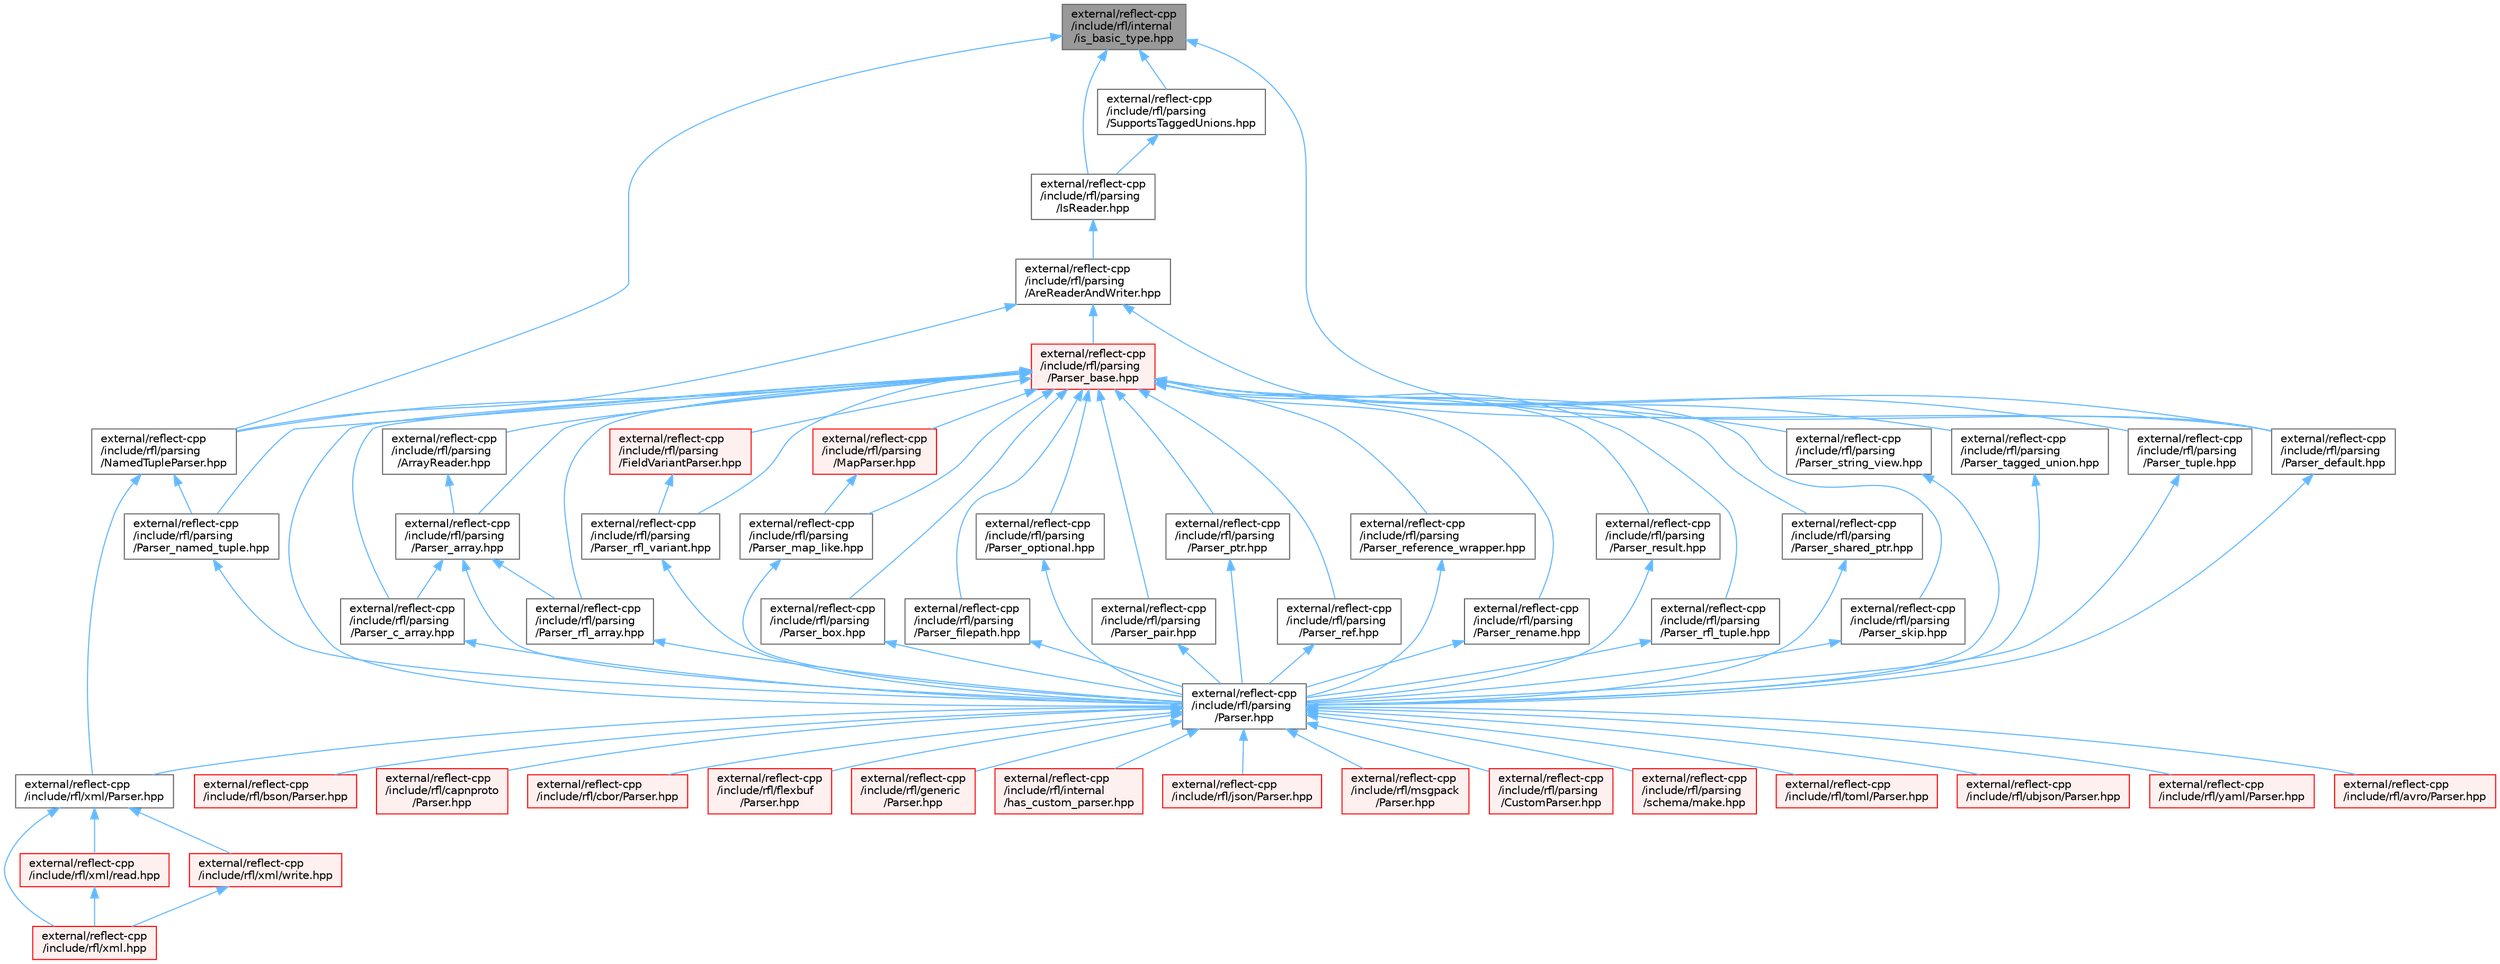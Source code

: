 digraph "external/reflect-cpp/include/rfl/internal/is_basic_type.hpp"
{
 // LATEX_PDF_SIZE
  bgcolor="transparent";
  edge [fontname=Helvetica,fontsize=10,labelfontname=Helvetica,labelfontsize=10];
  node [fontname=Helvetica,fontsize=10,shape=box,height=0.2,width=0.4];
  Node1 [id="Node000001",label="external/reflect-cpp\l/include/rfl/internal\l/is_basic_type.hpp",height=0.2,width=0.4,color="gray40", fillcolor="grey60", style="filled", fontcolor="black",tooltip=" "];
  Node1 -> Node2 [id="edge86_Node000001_Node000002",dir="back",color="steelblue1",style="solid",tooltip=" "];
  Node2 [id="Node000002",label="external/reflect-cpp\l/include/rfl/parsing\l/IsReader.hpp",height=0.2,width=0.4,color="grey40", fillcolor="white", style="filled",URL="$_is_reader_8hpp.html",tooltip=" "];
  Node2 -> Node3 [id="edge87_Node000002_Node000003",dir="back",color="steelblue1",style="solid",tooltip=" "];
  Node3 [id="Node000003",label="external/reflect-cpp\l/include/rfl/parsing\l/AreReaderAndWriter.hpp",height=0.2,width=0.4,color="grey40", fillcolor="white", style="filled",URL="$_are_reader_and_writer_8hpp.html",tooltip=" "];
  Node3 -> Node4 [id="edge88_Node000003_Node000004",dir="back",color="steelblue1",style="solid",tooltip=" "];
  Node4 [id="Node000004",label="external/reflect-cpp\l/include/rfl/parsing\l/NamedTupleParser.hpp",height=0.2,width=0.4,color="grey40", fillcolor="white", style="filled",URL="$_named_tuple_parser_8hpp.html",tooltip=" "];
  Node4 -> Node5 [id="edge89_Node000004_Node000005",dir="back",color="steelblue1",style="solid",tooltip=" "];
  Node5 [id="Node000005",label="external/reflect-cpp\l/include/rfl/parsing\l/Parser_named_tuple.hpp",height=0.2,width=0.4,color="grey40", fillcolor="white", style="filled",URL="$_parser__named__tuple_8hpp.html",tooltip=" "];
  Node5 -> Node6 [id="edge90_Node000005_Node000006",dir="back",color="steelblue1",style="solid",tooltip=" "];
  Node6 [id="Node000006",label="external/reflect-cpp\l/include/rfl/parsing\l/Parser.hpp",height=0.2,width=0.4,color="grey40", fillcolor="white", style="filled",URL="$parsing_2_parser_8hpp.html",tooltip=" "];
  Node6 -> Node7 [id="edge91_Node000006_Node000007",dir="back",color="steelblue1",style="solid",tooltip=" "];
  Node7 [id="Node000007",label="external/reflect-cpp\l/include/rfl/avro/Parser.hpp",height=0.2,width=0.4,color="red", fillcolor="#FFF0F0", style="filled",URL="$avro_2_parser_8hpp.html",tooltip=" "];
  Node6 -> Node66 [id="edge92_Node000006_Node000066",dir="back",color="steelblue1",style="solid",tooltip=" "];
  Node66 [id="Node000066",label="external/reflect-cpp\l/include/rfl/bson/Parser.hpp",height=0.2,width=0.4,color="red", fillcolor="#FFF0F0", style="filled",URL="$bson_2_parser_8hpp.html",tooltip=" "];
  Node6 -> Node111 [id="edge93_Node000006_Node000111",dir="back",color="steelblue1",style="solid",tooltip=" "];
  Node111 [id="Node000111",label="external/reflect-cpp\l/include/rfl/capnproto\l/Parser.hpp",height=0.2,width=0.4,color="red", fillcolor="#FFF0F0", style="filled",URL="$capnproto_2_parser_8hpp.html",tooltip=" "];
  Node6 -> Node164 [id="edge94_Node000006_Node000164",dir="back",color="steelblue1",style="solid",tooltip=" "];
  Node164 [id="Node000164",label="external/reflect-cpp\l/include/rfl/cbor/Parser.hpp",height=0.2,width=0.4,color="red", fillcolor="#FFF0F0", style="filled",URL="$cbor_2_parser_8hpp.html",tooltip=" "];
  Node6 -> Node210 [id="edge95_Node000006_Node000210",dir="back",color="steelblue1",style="solid",tooltip=" "];
  Node210 [id="Node000210",label="external/reflect-cpp\l/include/rfl/flexbuf\l/Parser.hpp",height=0.2,width=0.4,color="red", fillcolor="#FFF0F0", style="filled",URL="$flexbuf_2_parser_8hpp.html",tooltip=" "];
  Node6 -> Node255 [id="edge96_Node000006_Node000255",dir="back",color="steelblue1",style="solid",tooltip=" "];
  Node255 [id="Node000255",label="external/reflect-cpp\l/include/rfl/generic\l/Parser.hpp",height=0.2,width=0.4,color="red", fillcolor="#FFF0F0", style="filled",URL="$generic_2_parser_8hpp.html",tooltip=" "];
  Node6 -> Node694 [id="edge97_Node000006_Node000694",dir="back",color="steelblue1",style="solid",tooltip=" "];
  Node694 [id="Node000694",label="external/reflect-cpp\l/include/rfl/internal\l/has_custom_parser.hpp",height=0.2,width=0.4,color="red", fillcolor="#FFF0F0", style="filled",URL="$has__custom__parser_8hpp.html",tooltip=" "];
  Node6 -> Node695 [id="edge98_Node000006_Node000695",dir="back",color="steelblue1",style="solid",tooltip=" "];
  Node695 [id="Node000695",label="external/reflect-cpp\l/include/rfl/json/Parser.hpp",height=0.2,width=0.4,color="red", fillcolor="#FFF0F0", style="filled",URL="$json_2_parser_8hpp.html",tooltip=" "];
  Node6 -> Node703 [id="edge99_Node000006_Node000703",dir="back",color="steelblue1",style="solid",tooltip=" "];
  Node703 [id="Node000703",label="external/reflect-cpp\l/include/rfl/msgpack\l/Parser.hpp",height=0.2,width=0.4,color="red", fillcolor="#FFF0F0", style="filled",URL="$msgpack_2_parser_8hpp.html",tooltip=" "];
  Node6 -> Node708 [id="edge100_Node000006_Node000708",dir="back",color="steelblue1",style="solid",tooltip=" "];
  Node708 [id="Node000708",label="external/reflect-cpp\l/include/rfl/parsing\l/CustomParser.hpp",height=0.2,width=0.4,color="red", fillcolor="#FFF0F0", style="filled",URL="$_custom_parser_8hpp.html",tooltip=" "];
  Node6 -> Node709 [id="edge101_Node000006_Node000709",dir="back",color="steelblue1",style="solid",tooltip=" "];
  Node709 [id="Node000709",label="external/reflect-cpp\l/include/rfl/parsing\l/schema/make.hpp",height=0.2,width=0.4,color="red", fillcolor="#FFF0F0", style="filled",URL="$make_8hpp.html",tooltip=" "];
  Node6 -> Node521 [id="edge102_Node000006_Node000521",dir="back",color="steelblue1",style="solid",tooltip=" "];
  Node521 [id="Node000521",label="external/reflect-cpp\l/include/rfl/toml/Parser.hpp",height=0.2,width=0.4,color="red", fillcolor="#FFF0F0", style="filled",URL="$toml_2_parser_8hpp.html",tooltip=" "];
  Node6 -> Node710 [id="edge103_Node000006_Node000710",dir="back",color="steelblue1",style="solid",tooltip=" "];
  Node710 [id="Node000710",label="external/reflect-cpp\l/include/rfl/ubjson/Parser.hpp",height=0.2,width=0.4,color="red", fillcolor="#FFF0F0", style="filled",URL="$ubjson_2_parser_8hpp.html",tooltip=" "];
  Node6 -> Node715 [id="edge104_Node000006_Node000715",dir="back",color="steelblue1",style="solid",tooltip=" "];
  Node715 [id="Node000715",label="external/reflect-cpp\l/include/rfl/xml/Parser.hpp",height=0.2,width=0.4,color="grey40", fillcolor="white", style="filled",URL="$xml_2_parser_8hpp.html",tooltip=" "];
  Node715 -> Node607 [id="edge105_Node000715_Node000607",dir="back",color="steelblue1",style="solid",tooltip=" "];
  Node607 [id="Node000607",label="external/reflect-cpp\l/include/rfl/xml.hpp",height=0.2,width=0.4,color="red", fillcolor="#FFF0F0", style="filled",URL="$xml_8hpp.html",tooltip=" "];
  Node715 -> Node716 [id="edge106_Node000715_Node000716",dir="back",color="steelblue1",style="solid",tooltip=" "];
  Node716 [id="Node000716",label="external/reflect-cpp\l/include/rfl/xml/read.hpp",height=0.2,width=0.4,color="red", fillcolor="#FFF0F0", style="filled",URL="$xml_2read_8hpp.html",tooltip=" "];
  Node716 -> Node607 [id="edge107_Node000716_Node000607",dir="back",color="steelblue1",style="solid",tooltip=" "];
  Node715 -> Node718 [id="edge108_Node000715_Node000718",dir="back",color="steelblue1",style="solid",tooltip=" "];
  Node718 [id="Node000718",label="external/reflect-cpp\l/include/rfl/xml/write.hpp",height=0.2,width=0.4,color="red", fillcolor="#FFF0F0", style="filled",URL="$xml_2write_8hpp.html",tooltip=" "];
  Node718 -> Node607 [id="edge109_Node000718_Node000607",dir="back",color="steelblue1",style="solid",tooltip=" "];
  Node6 -> Node720 [id="edge110_Node000006_Node000720",dir="back",color="steelblue1",style="solid",tooltip=" "];
  Node720 [id="Node000720",label="external/reflect-cpp\l/include/rfl/yaml/Parser.hpp",height=0.2,width=0.4,color="red", fillcolor="#FFF0F0", style="filled",URL="$yaml_2_parser_8hpp.html",tooltip=" "];
  Node4 -> Node715 [id="edge111_Node000004_Node000715",dir="back",color="steelblue1",style="solid",tooltip=" "];
  Node3 -> Node725 [id="edge112_Node000003_Node000725",dir="back",color="steelblue1",style="solid",tooltip=" "];
  Node725 [id="Node000725",label="external/reflect-cpp\l/include/rfl/parsing\l/Parser_base.hpp",height=0.2,width=0.4,color="red", fillcolor="#FFF0F0", style="filled",URL="$_parser__base_8hpp.html",tooltip=" "];
  Node725 -> Node726 [id="edge113_Node000725_Node000726",dir="back",color="steelblue1",style="solid",tooltip=" "];
  Node726 [id="Node000726",label="external/reflect-cpp\l/include/rfl/parsing\l/ArrayReader.hpp",height=0.2,width=0.4,color="grey40", fillcolor="white", style="filled",URL="$_array_reader_8hpp.html",tooltip=" "];
  Node726 -> Node727 [id="edge114_Node000726_Node000727",dir="back",color="steelblue1",style="solid",tooltip=" "];
  Node727 [id="Node000727",label="external/reflect-cpp\l/include/rfl/parsing\l/Parser_array.hpp",height=0.2,width=0.4,color="grey40", fillcolor="white", style="filled",URL="$_parser__array_8hpp.html",tooltip=" "];
  Node727 -> Node6 [id="edge115_Node000727_Node000006",dir="back",color="steelblue1",style="solid",tooltip=" "];
  Node727 -> Node728 [id="edge116_Node000727_Node000728",dir="back",color="steelblue1",style="solid",tooltip=" "];
  Node728 [id="Node000728",label="external/reflect-cpp\l/include/rfl/parsing\l/Parser_c_array.hpp",height=0.2,width=0.4,color="grey40", fillcolor="white", style="filled",URL="$_parser__c__array_8hpp.html",tooltip=" "];
  Node728 -> Node6 [id="edge117_Node000728_Node000006",dir="back",color="steelblue1",style="solid",tooltip=" "];
  Node727 -> Node729 [id="edge118_Node000727_Node000729",dir="back",color="steelblue1",style="solid",tooltip=" "];
  Node729 [id="Node000729",label="external/reflect-cpp\l/include/rfl/parsing\l/Parser_rfl_array.hpp",height=0.2,width=0.4,color="grey40", fillcolor="white", style="filled",URL="$_parser__rfl__array_8hpp.html",tooltip=" "];
  Node729 -> Node6 [id="edge119_Node000729_Node000006",dir="back",color="steelblue1",style="solid",tooltip=" "];
  Node725 -> Node730 [id="edge120_Node000725_Node000730",dir="back",color="steelblue1",style="solid",tooltip=" "];
  Node730 [id="Node000730",label="external/reflect-cpp\l/include/rfl/parsing\l/FieldVariantParser.hpp",height=0.2,width=0.4,color="red", fillcolor="#FFF0F0", style="filled",URL="$_field_variant_parser_8hpp.html",tooltip=" "];
  Node730 -> Node731 [id="edge121_Node000730_Node000731",dir="back",color="steelblue1",style="solid",tooltip=" "];
  Node731 [id="Node000731",label="external/reflect-cpp\l/include/rfl/parsing\l/Parser_rfl_variant.hpp",height=0.2,width=0.4,color="grey40", fillcolor="white", style="filled",URL="$_parser__rfl__variant_8hpp.html",tooltip=" "];
  Node731 -> Node6 [id="edge122_Node000731_Node000006",dir="back",color="steelblue1",style="solid",tooltip=" "];
  Node725 -> Node733 [id="edge123_Node000725_Node000733",dir="back",color="steelblue1",style="solid",tooltip=" "];
  Node733 [id="Node000733",label="external/reflect-cpp\l/include/rfl/parsing\l/MapParser.hpp",height=0.2,width=0.4,color="red", fillcolor="#FFF0F0", style="filled",URL="$_map_parser_8hpp.html",tooltip=" "];
  Node733 -> Node734 [id="edge124_Node000733_Node000734",dir="back",color="steelblue1",style="solid",tooltip=" "];
  Node734 [id="Node000734",label="external/reflect-cpp\l/include/rfl/parsing\l/Parser_map_like.hpp",height=0.2,width=0.4,color="grey40", fillcolor="white", style="filled",URL="$_parser__map__like_8hpp.html",tooltip=" "];
  Node734 -> Node6 [id="edge125_Node000734_Node000006",dir="back",color="steelblue1",style="solid",tooltip=" "];
  Node725 -> Node4 [id="edge126_Node000725_Node000004",dir="back",color="steelblue1",style="solid",tooltip=" "];
  Node725 -> Node6 [id="edge127_Node000725_Node000006",dir="back",color="steelblue1",style="solid",tooltip=" "];
  Node725 -> Node727 [id="edge128_Node000725_Node000727",dir="back",color="steelblue1",style="solid",tooltip=" "];
  Node725 -> Node737 [id="edge129_Node000725_Node000737",dir="back",color="steelblue1",style="solid",tooltip=" "];
  Node737 [id="Node000737",label="external/reflect-cpp\l/include/rfl/parsing\l/Parser_box.hpp",height=0.2,width=0.4,color="grey40", fillcolor="white", style="filled",URL="$_parser__box_8hpp.html",tooltip=" "];
  Node737 -> Node6 [id="edge130_Node000737_Node000006",dir="back",color="steelblue1",style="solid",tooltip=" "];
  Node725 -> Node728 [id="edge131_Node000725_Node000728",dir="back",color="steelblue1",style="solid",tooltip=" "];
  Node725 -> Node738 [id="edge132_Node000725_Node000738",dir="back",color="steelblue1",style="solid",tooltip=" "];
  Node738 [id="Node000738",label="external/reflect-cpp\l/include/rfl/parsing\l/Parser_default.hpp",height=0.2,width=0.4,color="grey40", fillcolor="white", style="filled",URL="$_parser__default_8hpp.html",tooltip=" "];
  Node738 -> Node6 [id="edge133_Node000738_Node000006",dir="back",color="steelblue1",style="solid",tooltip=" "];
  Node725 -> Node739 [id="edge134_Node000725_Node000739",dir="back",color="steelblue1",style="solid",tooltip=" "];
  Node739 [id="Node000739",label="external/reflect-cpp\l/include/rfl/parsing\l/Parser_filepath.hpp",height=0.2,width=0.4,color="grey40", fillcolor="white", style="filled",URL="$_parser__filepath_8hpp.html",tooltip=" "];
  Node739 -> Node6 [id="edge135_Node000739_Node000006",dir="back",color="steelblue1",style="solid",tooltip=" "];
  Node725 -> Node734 [id="edge136_Node000725_Node000734",dir="back",color="steelblue1",style="solid",tooltip=" "];
  Node725 -> Node5 [id="edge137_Node000725_Node000005",dir="back",color="steelblue1",style="solid",tooltip=" "];
  Node725 -> Node740 [id="edge138_Node000725_Node000740",dir="back",color="steelblue1",style="solid",tooltip=" "];
  Node740 [id="Node000740",label="external/reflect-cpp\l/include/rfl/parsing\l/Parser_optional.hpp",height=0.2,width=0.4,color="grey40", fillcolor="white", style="filled",URL="$_parser__optional_8hpp.html",tooltip=" "];
  Node740 -> Node6 [id="edge139_Node000740_Node000006",dir="back",color="steelblue1",style="solid",tooltip=" "];
  Node725 -> Node741 [id="edge140_Node000725_Node000741",dir="back",color="steelblue1",style="solid",tooltip=" "];
  Node741 [id="Node000741",label="external/reflect-cpp\l/include/rfl/parsing\l/Parser_pair.hpp",height=0.2,width=0.4,color="grey40", fillcolor="white", style="filled",URL="$_parser__pair_8hpp.html",tooltip=" "];
  Node741 -> Node6 [id="edge141_Node000741_Node000006",dir="back",color="steelblue1",style="solid",tooltip=" "];
  Node725 -> Node742 [id="edge142_Node000725_Node000742",dir="back",color="steelblue1",style="solid",tooltip=" "];
  Node742 [id="Node000742",label="external/reflect-cpp\l/include/rfl/parsing\l/Parser_ptr.hpp",height=0.2,width=0.4,color="grey40", fillcolor="white", style="filled",URL="$_parser__ptr_8hpp.html",tooltip=" "];
  Node742 -> Node6 [id="edge143_Node000742_Node000006",dir="back",color="steelblue1",style="solid",tooltip=" "];
  Node725 -> Node743 [id="edge144_Node000725_Node000743",dir="back",color="steelblue1",style="solid",tooltip=" "];
  Node743 [id="Node000743",label="external/reflect-cpp\l/include/rfl/parsing\l/Parser_ref.hpp",height=0.2,width=0.4,color="grey40", fillcolor="white", style="filled",URL="$_parser__ref_8hpp.html",tooltip=" "];
  Node743 -> Node6 [id="edge145_Node000743_Node000006",dir="back",color="steelblue1",style="solid",tooltip=" "];
  Node725 -> Node744 [id="edge146_Node000725_Node000744",dir="back",color="steelblue1",style="solid",tooltip=" "];
  Node744 [id="Node000744",label="external/reflect-cpp\l/include/rfl/parsing\l/Parser_reference_wrapper.hpp",height=0.2,width=0.4,color="grey40", fillcolor="white", style="filled",URL="$_parser__reference__wrapper_8hpp.html",tooltip=" "];
  Node744 -> Node6 [id="edge147_Node000744_Node000006",dir="back",color="steelblue1",style="solid",tooltip=" "];
  Node725 -> Node745 [id="edge148_Node000725_Node000745",dir="back",color="steelblue1",style="solid",tooltip=" "];
  Node745 [id="Node000745",label="external/reflect-cpp\l/include/rfl/parsing\l/Parser_rename.hpp",height=0.2,width=0.4,color="grey40", fillcolor="white", style="filled",URL="$_parser__rename_8hpp.html",tooltip=" "];
  Node745 -> Node6 [id="edge149_Node000745_Node000006",dir="back",color="steelblue1",style="solid",tooltip=" "];
  Node725 -> Node746 [id="edge150_Node000725_Node000746",dir="back",color="steelblue1",style="solid",tooltip=" "];
  Node746 [id="Node000746",label="external/reflect-cpp\l/include/rfl/parsing\l/Parser_result.hpp",height=0.2,width=0.4,color="grey40", fillcolor="white", style="filled",URL="$_parser__result_8hpp.html",tooltip=" "];
  Node746 -> Node6 [id="edge151_Node000746_Node000006",dir="back",color="steelblue1",style="solid",tooltip=" "];
  Node725 -> Node729 [id="edge152_Node000725_Node000729",dir="back",color="steelblue1",style="solid",tooltip=" "];
  Node725 -> Node747 [id="edge153_Node000725_Node000747",dir="back",color="steelblue1",style="solid",tooltip=" "];
  Node747 [id="Node000747",label="external/reflect-cpp\l/include/rfl/parsing\l/Parser_rfl_tuple.hpp",height=0.2,width=0.4,color="grey40", fillcolor="white", style="filled",URL="$_parser__rfl__tuple_8hpp.html",tooltip=" "];
  Node747 -> Node6 [id="edge154_Node000747_Node000006",dir="back",color="steelblue1",style="solid",tooltip=" "];
  Node725 -> Node731 [id="edge155_Node000725_Node000731",dir="back",color="steelblue1",style="solid",tooltip=" "];
  Node725 -> Node748 [id="edge156_Node000725_Node000748",dir="back",color="steelblue1",style="solid",tooltip=" "];
  Node748 [id="Node000748",label="external/reflect-cpp\l/include/rfl/parsing\l/Parser_shared_ptr.hpp",height=0.2,width=0.4,color="grey40", fillcolor="white", style="filled",URL="$_parser__shared__ptr_8hpp.html",tooltip=" "];
  Node748 -> Node6 [id="edge157_Node000748_Node000006",dir="back",color="steelblue1",style="solid",tooltip=" "];
  Node725 -> Node749 [id="edge158_Node000725_Node000749",dir="back",color="steelblue1",style="solid",tooltip=" "];
  Node749 [id="Node000749",label="external/reflect-cpp\l/include/rfl/parsing\l/Parser_skip.hpp",height=0.2,width=0.4,color="grey40", fillcolor="white", style="filled",URL="$_parser__skip_8hpp.html",tooltip=" "];
  Node749 -> Node6 [id="edge159_Node000749_Node000006",dir="back",color="steelblue1",style="solid",tooltip=" "];
  Node725 -> Node750 [id="edge160_Node000725_Node000750",dir="back",color="steelblue1",style="solid",tooltip=" "];
  Node750 [id="Node000750",label="external/reflect-cpp\l/include/rfl/parsing\l/Parser_string_view.hpp",height=0.2,width=0.4,color="grey40", fillcolor="white", style="filled",URL="$_parser__string__view_8hpp.html",tooltip=" "];
  Node750 -> Node6 [id="edge161_Node000750_Node000006",dir="back",color="steelblue1",style="solid",tooltip=" "];
  Node725 -> Node751 [id="edge162_Node000725_Node000751",dir="back",color="steelblue1",style="solid",tooltip=" "];
  Node751 [id="Node000751",label="external/reflect-cpp\l/include/rfl/parsing\l/Parser_tagged_union.hpp",height=0.2,width=0.4,color="grey40", fillcolor="white", style="filled",URL="$_parser__tagged__union_8hpp.html",tooltip=" "];
  Node751 -> Node6 [id="edge163_Node000751_Node000006",dir="back",color="steelblue1",style="solid",tooltip=" "];
  Node725 -> Node752 [id="edge164_Node000725_Node000752",dir="back",color="steelblue1",style="solid",tooltip=" "];
  Node752 [id="Node000752",label="external/reflect-cpp\l/include/rfl/parsing\l/Parser_tuple.hpp",height=0.2,width=0.4,color="grey40", fillcolor="white", style="filled",URL="$_parser__tuple_8hpp.html",tooltip=" "];
  Node752 -> Node6 [id="edge165_Node000752_Node000006",dir="back",color="steelblue1",style="solid",tooltip=" "];
  Node3 -> Node738 [id="edge166_Node000003_Node000738",dir="back",color="steelblue1",style="solid",tooltip=" "];
  Node1 -> Node4 [id="edge167_Node000001_Node000004",dir="back",color="steelblue1",style="solid",tooltip=" "];
  Node1 -> Node738 [id="edge168_Node000001_Node000738",dir="back",color="steelblue1",style="solid",tooltip=" "];
  Node1 -> Node758 [id="edge169_Node000001_Node000758",dir="back",color="steelblue1",style="solid",tooltip=" "];
  Node758 [id="Node000758",label="external/reflect-cpp\l/include/rfl/parsing\l/SupportsTaggedUnions.hpp",height=0.2,width=0.4,color="grey40", fillcolor="white", style="filled",URL="$_supports_tagged_unions_8hpp.html",tooltip=" "];
  Node758 -> Node2 [id="edge170_Node000758_Node000002",dir="back",color="steelblue1",style="solid",tooltip=" "];
}
